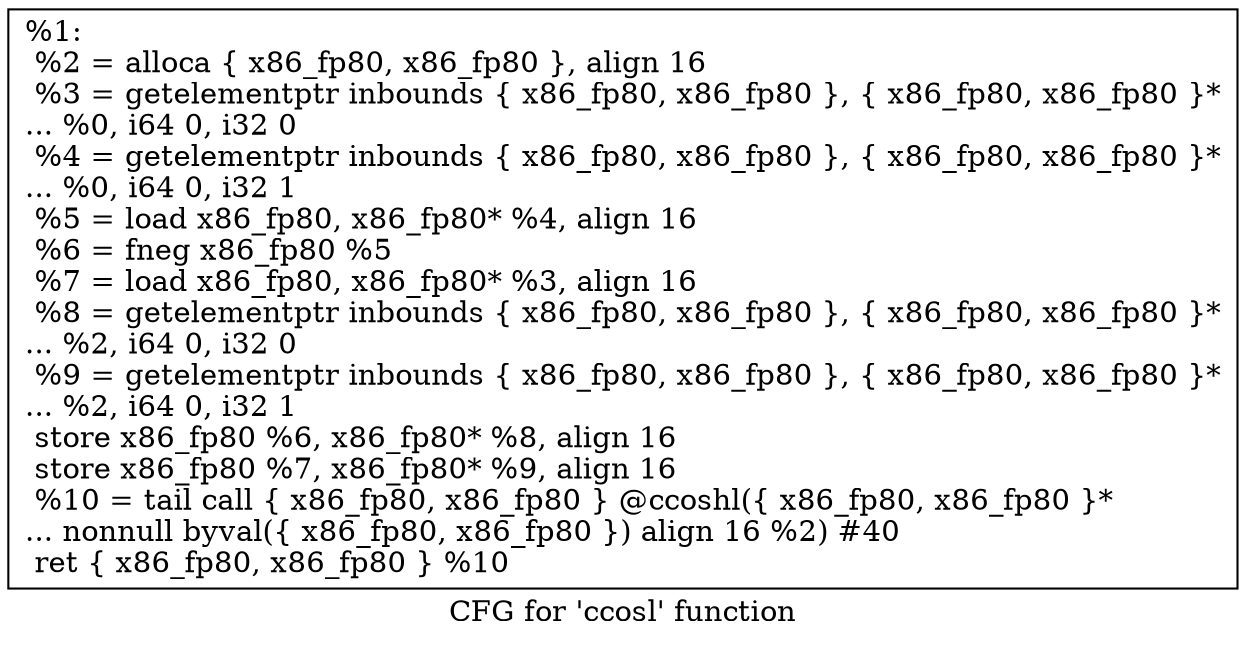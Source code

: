 digraph "CFG for 'ccosl' function" {
	label="CFG for 'ccosl' function";

	Node0x1cae9a0 [shape=record,label="{%1:\l  %2 = alloca \{ x86_fp80, x86_fp80 \}, align 16\l  %3 = getelementptr inbounds \{ x86_fp80, x86_fp80 \}, \{ x86_fp80, x86_fp80 \}*\l... %0, i64 0, i32 0\l  %4 = getelementptr inbounds \{ x86_fp80, x86_fp80 \}, \{ x86_fp80, x86_fp80 \}*\l... %0, i64 0, i32 1\l  %5 = load x86_fp80, x86_fp80* %4, align 16\l  %6 = fneg x86_fp80 %5\l  %7 = load x86_fp80, x86_fp80* %3, align 16\l  %8 = getelementptr inbounds \{ x86_fp80, x86_fp80 \}, \{ x86_fp80, x86_fp80 \}*\l... %2, i64 0, i32 0\l  %9 = getelementptr inbounds \{ x86_fp80, x86_fp80 \}, \{ x86_fp80, x86_fp80 \}*\l... %2, i64 0, i32 1\l  store x86_fp80 %6, x86_fp80* %8, align 16\l  store x86_fp80 %7, x86_fp80* %9, align 16\l  %10 = tail call \{ x86_fp80, x86_fp80 \} @ccoshl(\{ x86_fp80, x86_fp80 \}*\l... nonnull byval(\{ x86_fp80, x86_fp80 \}) align 16 %2) #40\l  ret \{ x86_fp80, x86_fp80 \} %10\l}"];
}
